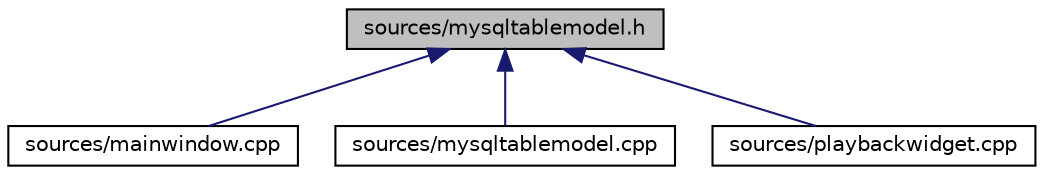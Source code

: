 digraph "sources/mysqltablemodel.h"
{
  edge [fontname="Helvetica",fontsize="10",labelfontname="Helvetica",labelfontsize="10"];
  node [fontname="Helvetica",fontsize="10",shape=record];
  Node2 [label="sources/mysqltablemodel.h",height=0.2,width=0.4,color="black", fillcolor="grey75", style="filled", fontcolor="black"];
  Node2 -> Node3 [dir="back",color="midnightblue",fontsize="10",style="solid"];
  Node3 [label="sources/mainwindow.cpp",height=0.2,width=0.4,color="black", fillcolor="white", style="filled",URL="$mainwindow_8cpp.html"];
  Node2 -> Node4 [dir="back",color="midnightblue",fontsize="10",style="solid"];
  Node4 [label="sources/mysqltablemodel.cpp",height=0.2,width=0.4,color="black", fillcolor="white", style="filled",URL="$mysqltablemodel_8cpp.html"];
  Node2 -> Node5 [dir="back",color="midnightblue",fontsize="10",style="solid"];
  Node5 [label="sources/playbackwidget.cpp",height=0.2,width=0.4,color="black", fillcolor="white", style="filled",URL="$playbackwidget_8cpp.html"];
}
